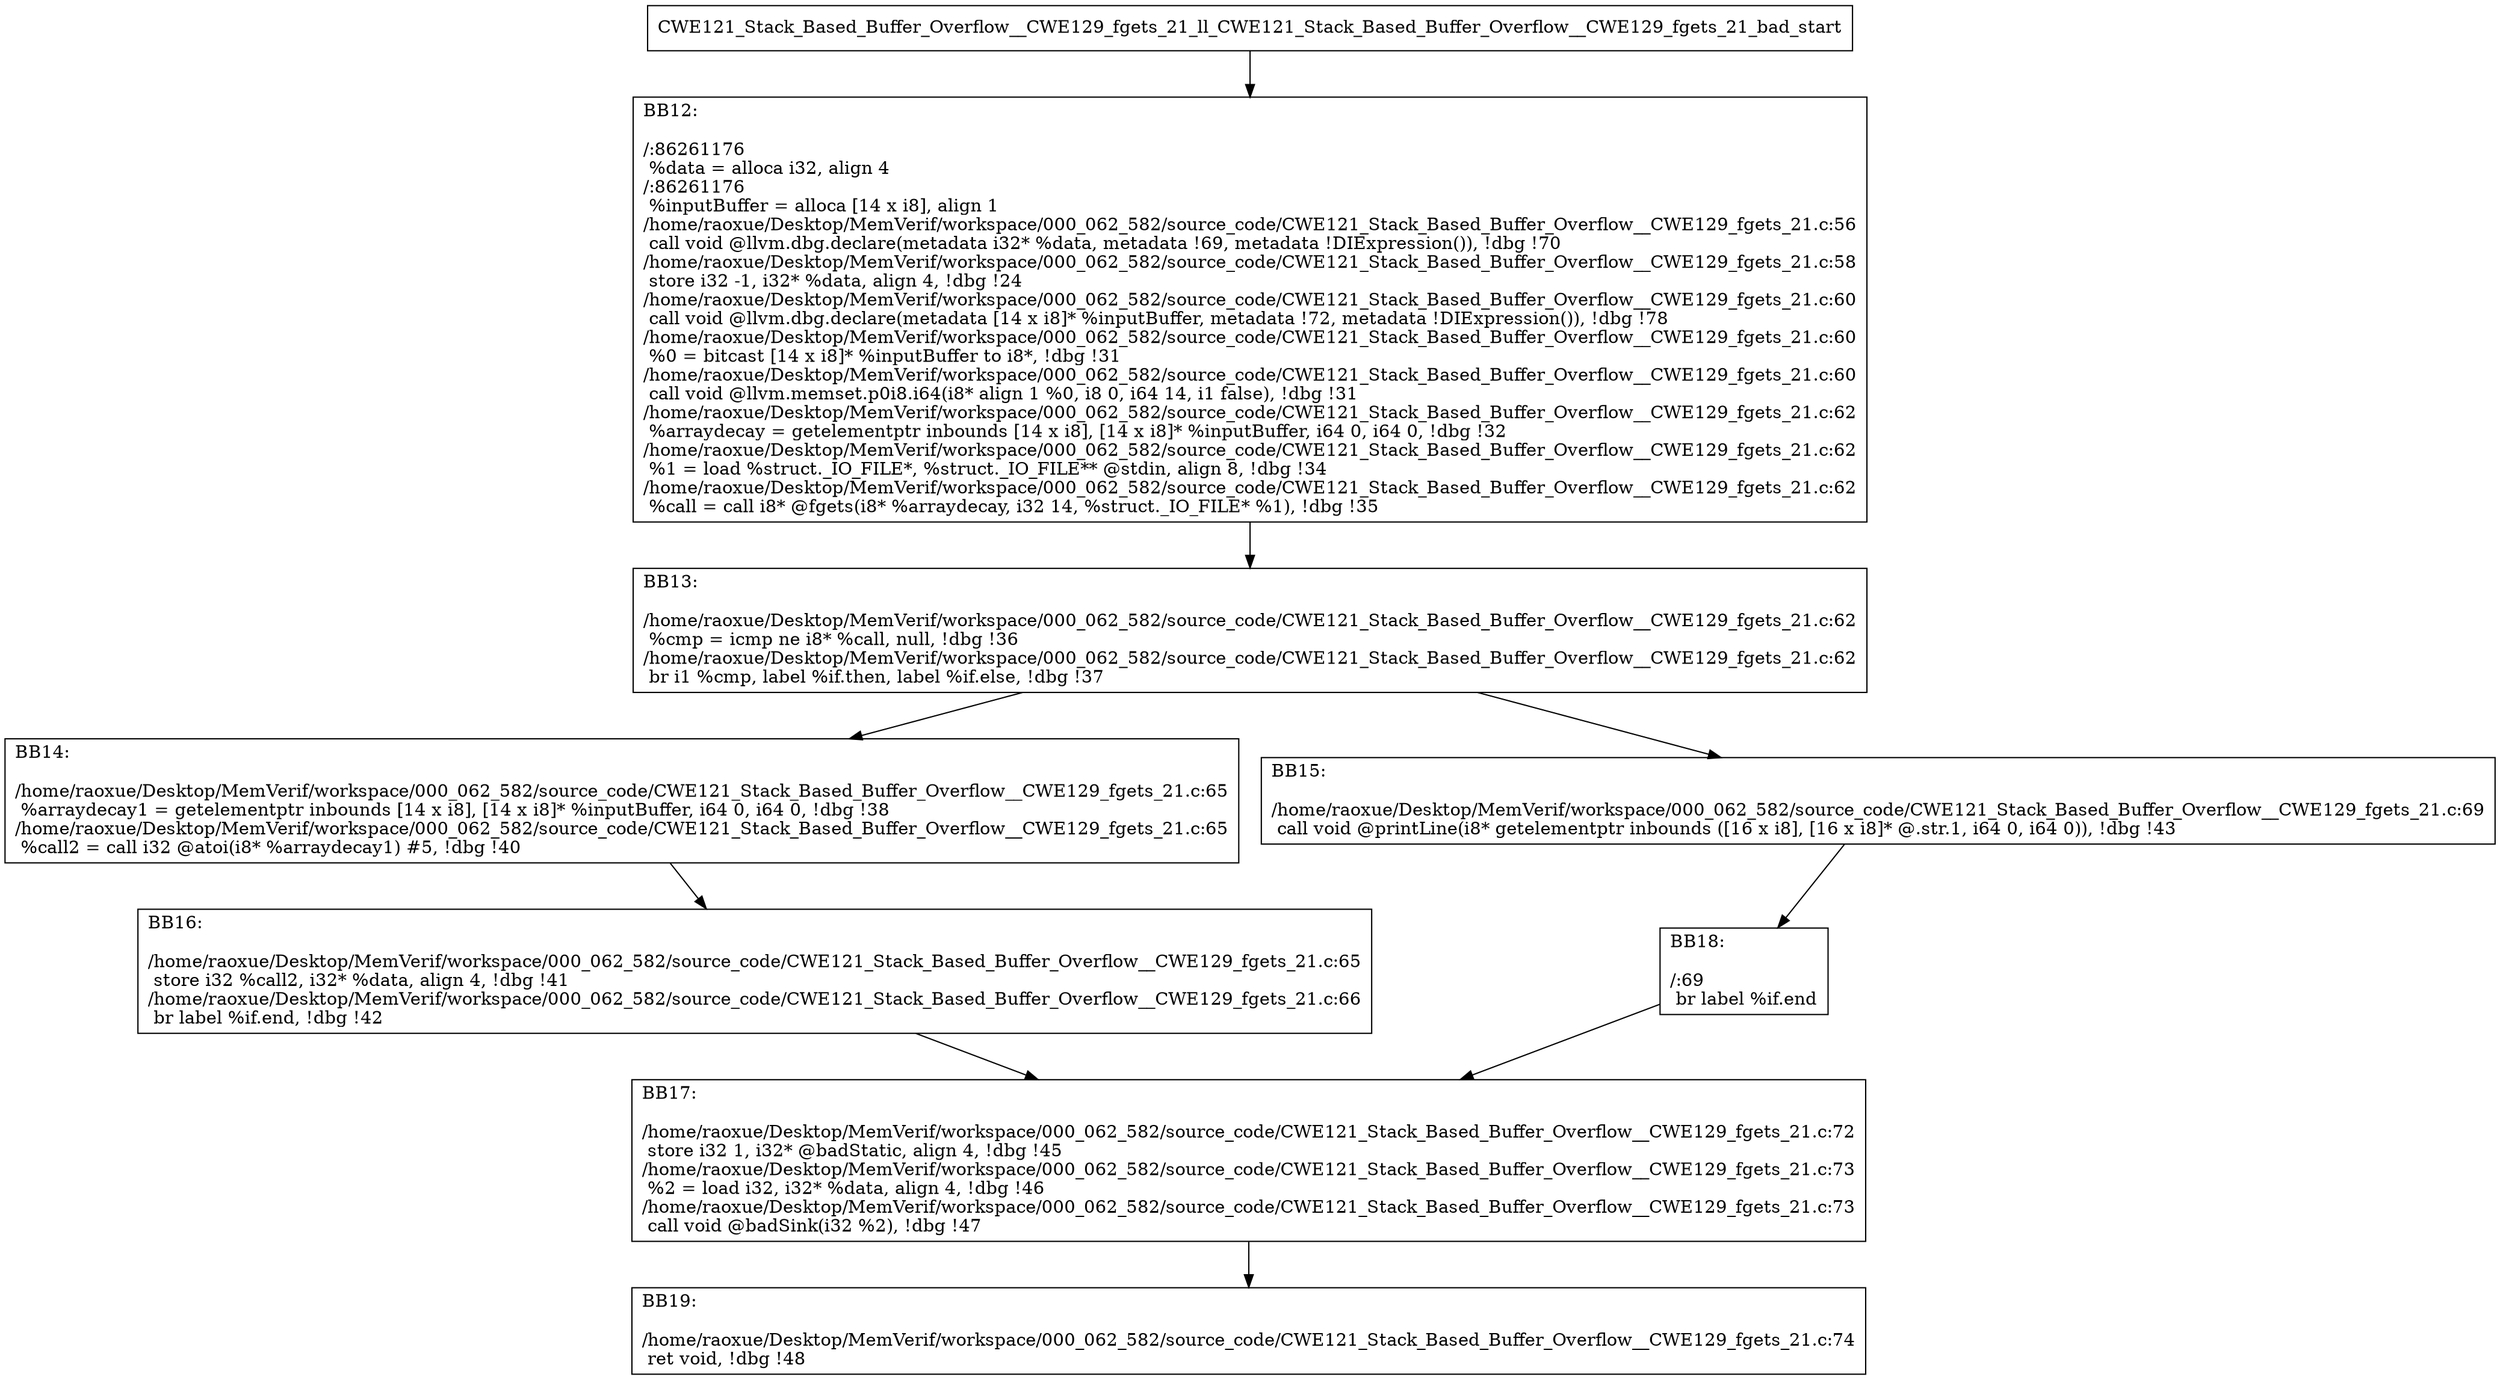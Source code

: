 digraph "CFG for'CWE121_Stack_Based_Buffer_Overflow__CWE129_fgets_21_ll_CWE121_Stack_Based_Buffer_Overflow__CWE129_fgets_21_bad' function" {
	BBCWE121_Stack_Based_Buffer_Overflow__CWE129_fgets_21_ll_CWE121_Stack_Based_Buffer_Overflow__CWE129_fgets_21_bad_start[shape=record,label="{CWE121_Stack_Based_Buffer_Overflow__CWE129_fgets_21_ll_CWE121_Stack_Based_Buffer_Overflow__CWE129_fgets_21_bad_start}"];
	BBCWE121_Stack_Based_Buffer_Overflow__CWE129_fgets_21_ll_CWE121_Stack_Based_Buffer_Overflow__CWE129_fgets_21_bad_start-> CWE121_Stack_Based_Buffer_Overflow__CWE129_fgets_21_ll_CWE121_Stack_Based_Buffer_Overflow__CWE129_fgets_21_badBB12;
	CWE121_Stack_Based_Buffer_Overflow__CWE129_fgets_21_ll_CWE121_Stack_Based_Buffer_Overflow__CWE129_fgets_21_badBB12 [shape=record, label="{BB12:\l\l/:86261176\l
  %data = alloca i32, align 4\l
/:86261176\l
  %inputBuffer = alloca [14 x i8], align 1\l
/home/raoxue/Desktop/MemVerif/workspace/000_062_582/source_code/CWE121_Stack_Based_Buffer_Overflow__CWE129_fgets_21.c:56\l
  call void @llvm.dbg.declare(metadata i32* %data, metadata !69, metadata !DIExpression()), !dbg !70\l
/home/raoxue/Desktop/MemVerif/workspace/000_062_582/source_code/CWE121_Stack_Based_Buffer_Overflow__CWE129_fgets_21.c:58\l
  store i32 -1, i32* %data, align 4, !dbg !24\l
/home/raoxue/Desktop/MemVerif/workspace/000_062_582/source_code/CWE121_Stack_Based_Buffer_Overflow__CWE129_fgets_21.c:60\l
  call void @llvm.dbg.declare(metadata [14 x i8]* %inputBuffer, metadata !72, metadata !DIExpression()), !dbg !78\l
/home/raoxue/Desktop/MemVerif/workspace/000_062_582/source_code/CWE121_Stack_Based_Buffer_Overflow__CWE129_fgets_21.c:60\l
  %0 = bitcast [14 x i8]* %inputBuffer to i8*, !dbg !31\l
/home/raoxue/Desktop/MemVerif/workspace/000_062_582/source_code/CWE121_Stack_Based_Buffer_Overflow__CWE129_fgets_21.c:60\l
  call void @llvm.memset.p0i8.i64(i8* align 1 %0, i8 0, i64 14, i1 false), !dbg !31\l
/home/raoxue/Desktop/MemVerif/workspace/000_062_582/source_code/CWE121_Stack_Based_Buffer_Overflow__CWE129_fgets_21.c:62\l
  %arraydecay = getelementptr inbounds [14 x i8], [14 x i8]* %inputBuffer, i64 0, i64 0, !dbg !32\l
/home/raoxue/Desktop/MemVerif/workspace/000_062_582/source_code/CWE121_Stack_Based_Buffer_Overflow__CWE129_fgets_21.c:62\l
  %1 = load %struct._IO_FILE*, %struct._IO_FILE** @stdin, align 8, !dbg !34\l
/home/raoxue/Desktop/MemVerif/workspace/000_062_582/source_code/CWE121_Stack_Based_Buffer_Overflow__CWE129_fgets_21.c:62\l
  %call = call i8* @fgets(i8* %arraydecay, i32 14, %struct._IO_FILE* %1), !dbg !35\l
}"];
	CWE121_Stack_Based_Buffer_Overflow__CWE129_fgets_21_ll_CWE121_Stack_Based_Buffer_Overflow__CWE129_fgets_21_badBB12-> CWE121_Stack_Based_Buffer_Overflow__CWE129_fgets_21_ll_CWE121_Stack_Based_Buffer_Overflow__CWE129_fgets_21_badBB13;
	CWE121_Stack_Based_Buffer_Overflow__CWE129_fgets_21_ll_CWE121_Stack_Based_Buffer_Overflow__CWE129_fgets_21_badBB13 [shape=record, label="{BB13:\l\l/home/raoxue/Desktop/MemVerif/workspace/000_062_582/source_code/CWE121_Stack_Based_Buffer_Overflow__CWE129_fgets_21.c:62\l
  %cmp = icmp ne i8* %call, null, !dbg !36\l
/home/raoxue/Desktop/MemVerif/workspace/000_062_582/source_code/CWE121_Stack_Based_Buffer_Overflow__CWE129_fgets_21.c:62\l
  br i1 %cmp, label %if.then, label %if.else, !dbg !37\l
}"];
	CWE121_Stack_Based_Buffer_Overflow__CWE129_fgets_21_ll_CWE121_Stack_Based_Buffer_Overflow__CWE129_fgets_21_badBB13-> CWE121_Stack_Based_Buffer_Overflow__CWE129_fgets_21_ll_CWE121_Stack_Based_Buffer_Overflow__CWE129_fgets_21_badBB14;
	CWE121_Stack_Based_Buffer_Overflow__CWE129_fgets_21_ll_CWE121_Stack_Based_Buffer_Overflow__CWE129_fgets_21_badBB13-> CWE121_Stack_Based_Buffer_Overflow__CWE129_fgets_21_ll_CWE121_Stack_Based_Buffer_Overflow__CWE129_fgets_21_badBB15;
	CWE121_Stack_Based_Buffer_Overflow__CWE129_fgets_21_ll_CWE121_Stack_Based_Buffer_Overflow__CWE129_fgets_21_badBB14 [shape=record, label="{BB14:\l\l/home/raoxue/Desktop/MemVerif/workspace/000_062_582/source_code/CWE121_Stack_Based_Buffer_Overflow__CWE129_fgets_21.c:65\l
  %arraydecay1 = getelementptr inbounds [14 x i8], [14 x i8]* %inputBuffer, i64 0, i64 0, !dbg !38\l
/home/raoxue/Desktop/MemVerif/workspace/000_062_582/source_code/CWE121_Stack_Based_Buffer_Overflow__CWE129_fgets_21.c:65\l
  %call2 = call i32 @atoi(i8* %arraydecay1) #5, !dbg !40\l
}"];
	CWE121_Stack_Based_Buffer_Overflow__CWE129_fgets_21_ll_CWE121_Stack_Based_Buffer_Overflow__CWE129_fgets_21_badBB14-> CWE121_Stack_Based_Buffer_Overflow__CWE129_fgets_21_ll_CWE121_Stack_Based_Buffer_Overflow__CWE129_fgets_21_badBB16;
	CWE121_Stack_Based_Buffer_Overflow__CWE129_fgets_21_ll_CWE121_Stack_Based_Buffer_Overflow__CWE129_fgets_21_badBB16 [shape=record, label="{BB16:\l\l/home/raoxue/Desktop/MemVerif/workspace/000_062_582/source_code/CWE121_Stack_Based_Buffer_Overflow__CWE129_fgets_21.c:65\l
  store i32 %call2, i32* %data, align 4, !dbg !41\l
/home/raoxue/Desktop/MemVerif/workspace/000_062_582/source_code/CWE121_Stack_Based_Buffer_Overflow__CWE129_fgets_21.c:66\l
  br label %if.end, !dbg !42\l
}"];
	CWE121_Stack_Based_Buffer_Overflow__CWE129_fgets_21_ll_CWE121_Stack_Based_Buffer_Overflow__CWE129_fgets_21_badBB16-> CWE121_Stack_Based_Buffer_Overflow__CWE129_fgets_21_ll_CWE121_Stack_Based_Buffer_Overflow__CWE129_fgets_21_badBB17;
	CWE121_Stack_Based_Buffer_Overflow__CWE129_fgets_21_ll_CWE121_Stack_Based_Buffer_Overflow__CWE129_fgets_21_badBB15 [shape=record, label="{BB15:\l\l/home/raoxue/Desktop/MemVerif/workspace/000_062_582/source_code/CWE121_Stack_Based_Buffer_Overflow__CWE129_fgets_21.c:69\l
  call void @printLine(i8* getelementptr inbounds ([16 x i8], [16 x i8]* @.str.1, i64 0, i64 0)), !dbg !43\l
}"];
	CWE121_Stack_Based_Buffer_Overflow__CWE129_fgets_21_ll_CWE121_Stack_Based_Buffer_Overflow__CWE129_fgets_21_badBB15-> CWE121_Stack_Based_Buffer_Overflow__CWE129_fgets_21_ll_CWE121_Stack_Based_Buffer_Overflow__CWE129_fgets_21_badBB18;
	CWE121_Stack_Based_Buffer_Overflow__CWE129_fgets_21_ll_CWE121_Stack_Based_Buffer_Overflow__CWE129_fgets_21_badBB18 [shape=record, label="{BB18:\l\l/:69\l
  br label %if.end\l
}"];
	CWE121_Stack_Based_Buffer_Overflow__CWE129_fgets_21_ll_CWE121_Stack_Based_Buffer_Overflow__CWE129_fgets_21_badBB18-> CWE121_Stack_Based_Buffer_Overflow__CWE129_fgets_21_ll_CWE121_Stack_Based_Buffer_Overflow__CWE129_fgets_21_badBB17;
	CWE121_Stack_Based_Buffer_Overflow__CWE129_fgets_21_ll_CWE121_Stack_Based_Buffer_Overflow__CWE129_fgets_21_badBB17 [shape=record, label="{BB17:\l\l/home/raoxue/Desktop/MemVerif/workspace/000_062_582/source_code/CWE121_Stack_Based_Buffer_Overflow__CWE129_fgets_21.c:72\l
  store i32 1, i32* @badStatic, align 4, !dbg !45\l
/home/raoxue/Desktop/MemVerif/workspace/000_062_582/source_code/CWE121_Stack_Based_Buffer_Overflow__CWE129_fgets_21.c:73\l
  %2 = load i32, i32* %data, align 4, !dbg !46\l
/home/raoxue/Desktop/MemVerif/workspace/000_062_582/source_code/CWE121_Stack_Based_Buffer_Overflow__CWE129_fgets_21.c:73\l
  call void @badSink(i32 %2), !dbg !47\l
}"];
	CWE121_Stack_Based_Buffer_Overflow__CWE129_fgets_21_ll_CWE121_Stack_Based_Buffer_Overflow__CWE129_fgets_21_badBB17-> CWE121_Stack_Based_Buffer_Overflow__CWE129_fgets_21_ll_CWE121_Stack_Based_Buffer_Overflow__CWE129_fgets_21_badBB19;
	CWE121_Stack_Based_Buffer_Overflow__CWE129_fgets_21_ll_CWE121_Stack_Based_Buffer_Overflow__CWE129_fgets_21_badBB19 [shape=record, label="{BB19:\l\l/home/raoxue/Desktop/MemVerif/workspace/000_062_582/source_code/CWE121_Stack_Based_Buffer_Overflow__CWE129_fgets_21.c:74\l
  ret void, !dbg !48\l
}"];
}
